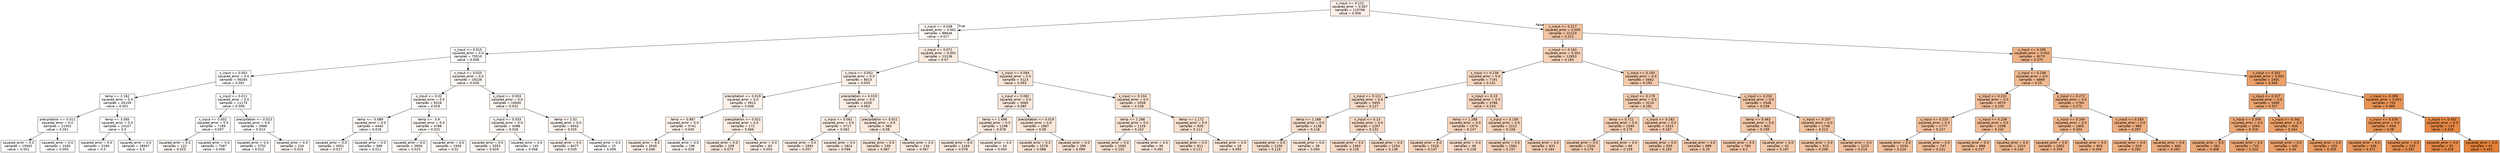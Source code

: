 digraph Tree {
node [shape=box, style="filled", color="black", fontname="helvetica"] ;
edge [fontname="helvetica"] ;
0 [label="x_input <= 0.112\nsquared_error = 0.007\nsamples = 110769\nvalue = 0.056", fillcolor="#fcefe7"] ;
1 [label="x_input <= 0.038\nsquared_error = 0.001\nsamples = 88646\nvalue = 0.017", fillcolor="#fefaf7"] ;
0 -> 1 [labeldistance=2.5, labelangle=45, headlabel="True"] ;
2 [label="x_input <= 0.015\nsquared_error = 0.0\nsamples = 75510\nvalue = 0.008", fillcolor="#fffdfb"] ;
1 -> 2 ;
3 [label="x_input <= 0.002\nsquared_error = 0.0\nsamples = 56284\nvalue = 0.002", fillcolor="#fffefe"] ;
2 -> 3 ;
4 [label="temp <= 2.162\nsquared_error = 0.0\nsamples = 45109\nvalue = 0.001", fillcolor="#ffffff"] ;
3 -> 4 ;
5 [label="precipitation <= 0.011\nsquared_error = 0.0\nsamples = 21002\nvalue = 0.001", fillcolor="#ffffff"] ;
4 -> 5 ;
6 [label="squared_error = 0.0\nsamples = 19562\nvalue = 0.001", fillcolor="#ffffff"] ;
5 -> 6 ;
7 [label="squared_error = 0.0\nsamples = 1440\nvalue = 0.005", fillcolor="#fffefd"] ;
5 -> 7 ;
8 [label="temp <= 3.085\nsquared_error = 0.0\nsamples = 24107\nvalue = 0.0", fillcolor="#ffffff"] ;
4 -> 8 ;
9 [label="squared_error = 0.0\nsamples = 5160\nvalue = 0.0", fillcolor="#ffffff"] ;
8 -> 9 ;
10 [label="squared_error = 0.0\nsamples = 18947\nvalue = 0.0", fillcolor="#ffffff"] ;
8 -> 10 ;
11 [label="x_input <= 0.011\nsquared_error = 0.0\nsamples = 11175\nvalue = 0.009", fillcolor="#fffdfb"] ;
3 -> 11 ;
12 [label="x_input <= 0.002\nsquared_error = 0.0\nsamples = 7189\nvalue = 0.007", fillcolor="#fffdfc"] ;
11 -> 12 ;
13 [label="squared_error = 0.0\nsamples = 122\nvalue = 0.025", fillcolor="#fef8f4"] ;
12 -> 13 ;
14 [label="squared_error = 0.0\nsamples = 7067\nvalue = 0.006", fillcolor="#fffdfc"] ;
12 -> 14 ;
15 [label="precipitation <= 0.013\nsquared_error = 0.0\nsamples = 3986\nvalue = 0.013", fillcolor="#fefcfa"] ;
11 -> 15 ;
16 [label="squared_error = 0.0\nsamples = 3752\nvalue = 0.012", fillcolor="#fefcfa"] ;
15 -> 16 ;
17 [label="squared_error = 0.0\nsamples = 234\nvalue = 0.023", fillcolor="#fef9f5"] ;
15 -> 17 ;
18 [label="x_input <= 0.025\nsquared_error = 0.0\nsamples = 19226\nvalue = 0.026", fillcolor="#fef8f4"] ;
2 -> 18 ;
19 [label="x_input <= 0.02\nsquared_error = 0.0\nsamples = 9226\nvalue = 0.019", fillcolor="#fefaf7"] ;
18 -> 19 ;
20 [label="temp <= -0.089\nsquared_error = 0.0\nsamples = 4440\nvalue = 0.016", fillcolor="#fefaf8"] ;
19 -> 20 ;
21 [label="squared_error = 0.0\nsamples = 4051\nvalue = 0.017", fillcolor="#fefaf8"] ;
20 -> 21 ;
22 [label="squared_error = 0.0\nsamples = 389\nvalue = 0.011", fillcolor="#fefcfa"] ;
20 -> 22 ;
23 [label="temp <= -3.9\nsquared_error = 0.0\nsamples = 4786\nvalue = 0.022", fillcolor="#fef9f5"] ;
19 -> 23 ;
24 [label="squared_error = 0.0\nsamples = 2856\nvalue = 0.023", fillcolor="#fef9f5"] ;
23 -> 24 ;
25 [label="squared_error = 0.0\nsamples = 1930\nvalue = 0.02", fillcolor="#fef9f6"] ;
23 -> 25 ;
26 [label="x_input <= 0.033\nsquared_error = 0.0\nsamples = 10000\nvalue = 0.032", fillcolor="#fdf6f1"] ;
18 -> 26 ;
27 [label="x_input <= 0.033\nsquared_error = 0.0\nsamples = 3498\nvalue = 0.028", fillcolor="#fdf7f3"] ;
26 -> 27 ;
28 [label="squared_error = 0.0\nsamples = 3353\nvalue = 0.029", fillcolor="#fdf7f2"] ;
27 -> 28 ;
29 [label="squared_error = 0.0\nsamples = 145\nvalue = 0.008", fillcolor="#fffdfb"] ;
27 -> 29 ;
30 [label="temp <= 2.02\nsquared_error = 0.0\nsamples = 6502\nvalue = 0.035", fillcolor="#fdf5f0"] ;
26 -> 30 ;
31 [label="squared_error = 0.0\nsamples = 6477\nvalue = 0.035", fillcolor="#fdf5f0"] ;
30 -> 31 ;
32 [label="squared_error = 0.0\nsamples = 25\nvalue = 0.009", fillcolor="#fefcfb"] ;
30 -> 32 ;
33 [label="x_input <= 0.071\nsquared_error = 0.001\nsamples = 13136\nvalue = 0.07", fillcolor="#fbece1"] ;
1 -> 33 ;
34 [label="x_input <= 0.052\nsquared_error = 0.0\nsamples = 8013\nvalue = 0.055", fillcolor="#fcf0e7"] ;
33 -> 34 ;
35 [label="precipitation <= 0.019\nsquared_error = 0.0\nsamples = 3913\nvalue = 0.046", fillcolor="#fcf2eb"] ;
34 -> 35 ;
36 [label="temp <= 0.887\nsquared_error = 0.0\nsamples = 3741\nvalue = 0.045", fillcolor="#fcf3eb"] ;
35 -> 36 ;
37 [label="squared_error = 0.0\nsamples = 3545\nvalue = 0.046", fillcolor="#fcf2eb"] ;
36 -> 37 ;
38 [label="squared_error = 0.0\nsamples = 196\nvalue = 0.028", fillcolor="#fdf7f3"] ;
36 -> 38 ;
39 [label="precipitation <= 0.021\nsquared_error = 0.0\nsamples = 172\nvalue = 0.066", fillcolor="#fbede2"] ;
35 -> 39 ;
40 [label="squared_error = 0.0\nsamples = 109\nvalue = 0.073", fillcolor="#fbebdf"] ;
39 -> 40 ;
41 [label="squared_error = 0.0\nsamples = 63\nvalue = 0.053", fillcolor="#fcf0e8"] ;
39 -> 41 ;
42 [label="precipitation <= 0.019\nsquared_error = 0.0\nsamples = 4100\nvalue = 0.063", fillcolor="#fbede3"] ;
34 -> 42 ;
43 [label="x_input <= 0.062\nsquared_error = 0.0\nsamples = 3717\nvalue = 0.062", fillcolor="#fbeee4"] ;
42 -> 43 ;
44 [label="squared_error = 0.0\nsamples = 1893\nvalue = 0.057", fillcolor="#fcefe6"] ;
43 -> 44 ;
45 [label="squared_error = 0.0\nsamples = 1824\nvalue = 0.066", fillcolor="#fbede2"] ;
43 -> 45 ;
46 [label="precipitation <= 0.021\nsquared_error = 0.0\nsamples = 383\nvalue = 0.08", fillcolor="#fae9dc"] ;
42 -> 46 ;
47 [label="squared_error = 0.0\nsamples = 249\nvalue = 0.087", fillcolor="#fae7d9"] ;
46 -> 47 ;
48 [label="squared_error = 0.0\nsamples = 134\nvalue = 0.067", fillcolor="#fbece1"] ;
46 -> 48 ;
49 [label="x_input <= 0.094\nsquared_error = 0.0\nsamples = 5123\nvalue = 0.093", fillcolor="#fae5d6"] ;
33 -> 49 ;
50 [label="x_input <= 0.082\nsquared_error = 0.0\nsamples = 3065\nvalue = 0.085", fillcolor="#fae7da"] ;
49 -> 50 ;
51 [label="temp <= 1.698\nsquared_error = 0.0\nsamples = 1198\nvalue = 0.078", fillcolor="#fbe9dd"] ;
50 -> 51 ;
52 [label="squared_error = 0.0\nsamples = 1164\nvalue = 0.078", fillcolor="#fae9dd"] ;
51 -> 52 ;
53 [label="squared_error = 0.0\nsamples = 34\nvalue = 0.054", fillcolor="#fcf0e8"] ;
51 -> 53 ;
54 [label="precipitation <= 0.019\nsquared_error = 0.0\nsamples = 1867\nvalue = 0.09", fillcolor="#fae6d8"] ;
50 -> 54 ;
55 [label="squared_error = 0.0\nsamples = 1578\nvalue = 0.088", fillcolor="#fae6d8"] ;
54 -> 55 ;
56 [label="squared_error = 0.0\nsamples = 289\nvalue = 0.099", fillcolor="#f9e3d4"] ;
54 -> 56 ;
57 [label="x_input <= 0.104\nsquared_error = 0.0\nsamples = 2058\nvalue = 0.106", fillcolor="#f9e2d1"] ;
49 -> 57 ;
58 [label="temp <= 1.286\nsquared_error = 0.0\nsamples = 1129\nvalue = 0.102", fillcolor="#f9e3d3"] ;
57 -> 58 ;
59 [label="squared_error = 0.0\nsamples = 1093\nvalue = 0.102", fillcolor="#f9e3d2"] ;
58 -> 59 ;
60 [label="squared_error = 0.0\nsamples = 36\nvalue = 0.081", fillcolor="#fae8dc"] ;
58 -> 60 ;
61 [label="temp <= 1.172\nsquared_error = 0.0\nsamples = 929\nvalue = 0.111", fillcolor="#f9e0ce"] ;
57 -> 61 ;
62 [label="squared_error = 0.0\nsamples = 911\nvalue = 0.111", fillcolor="#f9e0ce"] ;
61 -> 62 ;
63 [label="squared_error = 0.0\nsamples = 18\nvalue = 0.093", fillcolor="#fae5d6"] ;
61 -> 63 ;
64 [label="x_input <= 0.217\nsquared_error = 0.005\nsamples = 22123\nvalue = 0.211", fillcolor="#f3c4a3"] ;
0 -> 64 [labeldistance=2.5, labelangle=-45, headlabel="False"] ;
65 [label="x_input <= 0.163\nsquared_error = 0.001\nsamples = 12853\nvalue = 0.164", fillcolor="#f6d1b7"] ;
64 -> 65 ;
66 [label="x_input <= 0.138\nsquared_error = 0.0\nsamples = 7191\nvalue = 0.141", fillcolor="#f7d8c1"] ;
65 -> 66 ;
67 [label="x_input <= 0.121\nsquared_error = 0.0\nsamples = 3405\nvalue = 0.127", fillcolor="#f8dcc7"] ;
66 -> 67 ;
68 [label="temp <= 1.168\nsquared_error = 0.0\nsamples = 1138\nvalue = 0.118", fillcolor="#f8decb"] ;
67 -> 68 ;
69 [label="squared_error = 0.0\nsamples = 1100\nvalue = 0.119", fillcolor="#f8decb"] ;
68 -> 69 ;
70 [label="squared_error = 0.0\nsamples = 38\nvalue = 0.094", fillcolor="#fae5d6"] ;
68 -> 70 ;
71 [label="x_input <= 0.13\nsquared_error = 0.0\nsamples = 2267\nvalue = 0.132", fillcolor="#f7dac5"] ;
67 -> 71 ;
72 [label="squared_error = 0.0\nsamples = 1063\nvalue = 0.128", fillcolor="#f8dbc7"] ;
71 -> 72 ;
73 [label="squared_error = 0.0\nsamples = 1204\nvalue = 0.136", fillcolor="#f7d9c3"] ;
71 -> 73 ;
74 [label="x_input <= 0.15\nsquared_error = 0.0\nsamples = 3786\nvalue = 0.154", fillcolor="#f6d4bc"] ;
66 -> 74 ;
75 [label="temp <= 1.288\nsquared_error = 0.0\nsamples = 1574\nvalue = 0.147", fillcolor="#f7d6bf"] ;
74 -> 75 ;
76 [label="squared_error = 0.0\nsamples = 1526\nvalue = 0.147", fillcolor="#f7d6bf"] ;
75 -> 76 ;
77 [label="squared_error = 0.0\nsamples = 48\nvalue = 0.128", fillcolor="#f8dbc7"] ;
75 -> 77 ;
78 [label="x_input <= 0.159\nsquared_error = 0.0\nsamples = 2212\nvalue = 0.159", fillcolor="#f6d3ba"] ;
74 -> 78 ;
79 [label="squared_error = 0.0\nsamples = 1581\nvalue = 0.157", fillcolor="#f6d3ba"] ;
78 -> 79 ;
80 [label="squared_error = 0.0\nsamples = 631\nvalue = 0.164", fillcolor="#f6d1b7"] ;
78 -> 80 ;
81 [label="x_input <= 0.193\nsquared_error = 0.0\nsamples = 5662\nvalue = 0.193", fillcolor="#f4c9aa"] ;
65 -> 81 ;
82 [label="x_input <= 0.179\nsquared_error = 0.0\nsamples = 3114\nvalue = 0.181", fillcolor="#f5cdb0"] ;
81 -> 82 ;
83 [label="temp <= 0.721\nsquared_error = 0.0\nsamples = 1590\nvalue = 0.175", fillcolor="#f5ceb2"] ;
82 -> 83 ;
84 [label="squared_error = 0.0\nsamples = 1524\nvalue = 0.176", fillcolor="#f5ceb2"] ;
83 -> 84 ;
85 [label="squared_error = 0.0\nsamples = 66\nvalue = 0.159", fillcolor="#f6d3b9"] ;
83 -> 85 ;
86 [label="x_input <= 0.182\nsquared_error = 0.0\nsamples = 1524\nvalue = 0.187", fillcolor="#f4cbad"] ;
82 -> 86 ;
87 [label="squared_error = 0.0\nsamples = 635\nvalue = 0.183", fillcolor="#f4ccaf"] ;
86 -> 87 ;
88 [label="squared_error = 0.0\nsamples = 889\nvalue = 0.19", fillcolor="#f4caac"] ;
86 -> 88 ;
89 [label="x_input <= 0.202\nsquared_error = 0.0\nsamples = 2548\nvalue = 0.208", fillcolor="#f3c5a4"] ;
81 -> 89 ;
90 [label="temp <= 0.463\nsquared_error = 0.0\nsamples = 802\nvalue = 0.199", fillcolor="#f4c8a8"] ;
89 -> 90 ;
91 [label="squared_error = 0.0\nsamples = 760\nvalue = 0.2", fillcolor="#f4c7a8"] ;
90 -> 91 ;
92 [label="squared_error = 0.0\nsamples = 42\nvalue = 0.187", fillcolor="#f4cbad"] ;
90 -> 92 ;
93 [label="x_input <= 0.207\nsquared_error = 0.0\nsamples = 1746\nvalue = 0.213", fillcolor="#f3c4a2"] ;
89 -> 93 ;
94 [label="squared_error = 0.0\nsamples = 523\nvalue = 0.208", fillcolor="#f3c5a4"] ;
93 -> 94 ;
95 [label="squared_error = 0.0\nsamples = 1223\nvalue = 0.214", fillcolor="#f3c3a1"] ;
93 -> 95 ;
96 [label="x_input <= 0.295\nsquared_error = 0.002\nsamples = 9270\nvalue = 0.275", fillcolor="#efb287"] ;
64 -> 96 ;
97 [label="x_input <= 0.248\nsquared_error = 0.0\nsamples = 6869\nvalue = 0.25", fillcolor="#f1b991"] ;
96 -> 97 ;
98 [label="x_input <= 0.231\nsquared_error = 0.0\nsamples = 4075\nvalue = 0.235", fillcolor="#f1bd98"] ;
97 -> 98 ;
99 [label="x_input <= 0.225\nsquared_error = 0.0\nsamples = 1777\nvalue = 0.227", fillcolor="#f2c09c"] ;
98 -> 99 ;
100 [label="squared_error = 0.0\nsamples = 1030\nvalue = 0.224", fillcolor="#f2c19d"] ;
99 -> 100 ;
101 [label="squared_error = 0.0\nsamples = 747\nvalue = 0.231", fillcolor="#f2bf9a"] ;
99 -> 101 ;
102 [label="x_input <= 0.238\nsquared_error = 0.0\nsamples = 2298\nvalue = 0.242", fillcolor="#f1bb95"] ;
98 -> 102 ;
103 [label="squared_error = 0.0\nsamples = 888\nvalue = 0.237", fillcolor="#f1bd97"] ;
102 -> 103 ;
104 [label="squared_error = 0.0\nsamples = 1410\nvalue = 0.246", fillcolor="#f1bb93"] ;
102 -> 104 ;
105 [label="x_input <= 0.272\nsquared_error = 0.0\nsamples = 2794\nvalue = 0.272", fillcolor="#efb388"] ;
97 -> 105 ;
106 [label="x_input <= 0.264\nsquared_error = 0.0\nsamples = 1805\nvalue = 0.264", fillcolor="#f0b68c"] ;
105 -> 106 ;
107 [label="squared_error = 0.0\nsamples = 1002\nvalue = 0.259", fillcolor="#f0b78e"] ;
106 -> 107 ;
108 [label="squared_error = 0.0\nsamples = 803\nvalue = 0.269", fillcolor="#f0b489"] ;
106 -> 108 ;
109 [label="x_input <= 0.283\nsquared_error = 0.0\nsamples = 989\nvalue = 0.287", fillcolor="#efaf81"] ;
105 -> 109 ;
110 [label="squared_error = 0.0\nsamples = 529\nvalue = 0.282", fillcolor="#efb184"] ;
109 -> 110 ;
111 [label="squared_error = 0.0\nsamples = 460\nvalue = 0.293", fillcolor="#eead7f"] ;
109 -> 111 ;
112 [label="x_input <= 0.352\nsquared_error = 0.001\nsamples = 2401\nvalue = 0.346", fillcolor="#eb9f68"] ;
96 -> 112 ;
113 [label="x_input <= 0.327\nsquared_error = 0.0\nsamples = 1699\nvalue = 0.327", fillcolor="#eca470"] ;
112 -> 113 ;
114 [label="x_input <= 0.309\nsquared_error = 0.0\nsamples = 1064\nvalue = 0.318", fillcolor="#eda774"] ;
113 -> 114 ;
115 [label="squared_error = 0.0\nsamples = 362\nvalue = 0.308", fillcolor="#eda978"] ;
114 -> 115 ;
116 [label="squared_error = 0.0\nsamples = 702\nvalue = 0.323", fillcolor="#eca572"] ;
114 -> 116 ;
117 [label="x_input <= 0.342\nsquared_error = 0.0\nsamples = 635\nvalue = 0.344", fillcolor="#eb9f68"] ;
113 -> 117 ;
118 [label="squared_error = 0.0\nsamples = 442\nvalue = 0.34", fillcolor="#eba06a"] ;
117 -> 118 ;
119 [label="squared_error = 0.0\nsamples = 193\nvalue = 0.355", fillcolor="#eb9c64"] ;
117 -> 119 ;
120 [label="x_input <= 0.399\nsquared_error = 0.001\nsamples = 702\nvalue = 0.389", fillcolor="#e99355"] ;
112 -> 120 ;
121 [label="x_input <= 0.376\nsquared_error = 0.0\nsamples = 569\nvalue = 0.38", fillcolor="#e99559"] ;
120 -> 121 ;
122 [label="squared_error = 0.0\nsamples = 336\nvalue = 0.371", fillcolor="#ea985d"] ;
121 -> 122 ;
123 [label="squared_error = 0.0\nsamples = 233\nvalue = 0.391", fillcolor="#e99254"] ;
121 -> 123 ;
124 [label="x_input <= 0.432\nsquared_error = 0.0\nsamples = 133\nvalue = 0.429", fillcolor="#e68743"] ;
120 -> 124 ;
125 [label="squared_error = 0.0\nsamples = 92\nvalue = 0.419", fillcolor="#e78a48"] ;
124 -> 125 ;
126 [label="squared_error = 0.0\nsamples = 41\nvalue = 0.452", fillcolor="#e58139"] ;
124 -> 126 ;
}